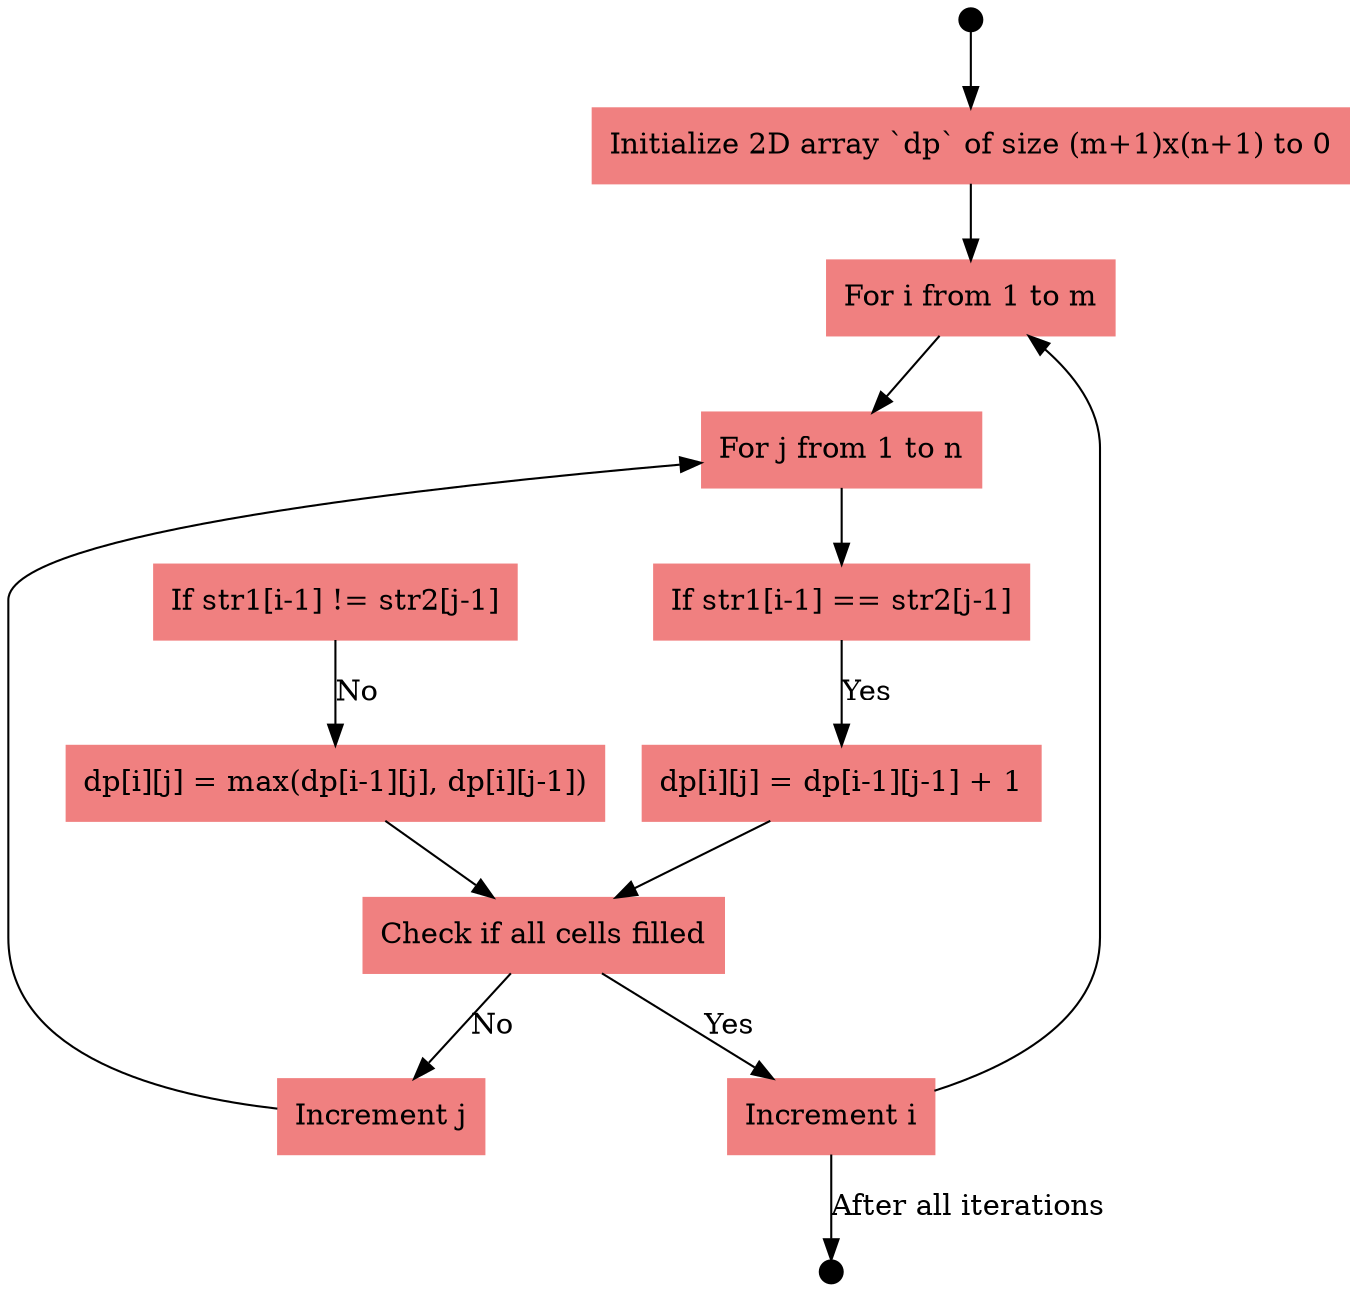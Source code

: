 digraph LCS {
    node [shape=box, style="filled", color=lightcoral];

    Start -> "Initialize 2D array `dp` of size (m+1)x(n+1) to 0";
    "Initialize 2D array `dp` of size (m+1)x(n+1) to 0" -> "For i from 1 to m";
    "For i from 1 to m" -> "For j from 1 to n";
    "For j from 1 to n" -> "If str1[i-1] == str2[j-1]";
    "If str1[i-1] == str2[j-1]" -> "dp[i][j] = dp[i-1][j-1] + 1" [label="Yes"];
    "If str1[i-1] != str2[j-1]" -> "dp[i][j] = max(dp[i-1][j], dp[i][j-1])" [label="No"];
    "dp[i][j] = dp[i-1][j-1] + 1" -> "Check if all cells filled";
    "dp[i][j] = max(dp[i-1][j], dp[i][j-1])" -> "Check if all cells filled";
    "Check if all cells filled" -> "Increment j" [label="No"];
    "Increment j" -> "For j from 1 to n";
    "Check if all cells filled" -> "Increment i" [label="Yes"];
    "Increment i" -> "For i from 1 to m";
    "Increment i" -> "Return dp[m][n]" [label="After all iterations"];

    Start [shape=circle, label="", width=.15, style=filled, color=black];
    "Return dp[m][n]" [shape=circle, label="", width=.15, style=filled, color=black];
}

